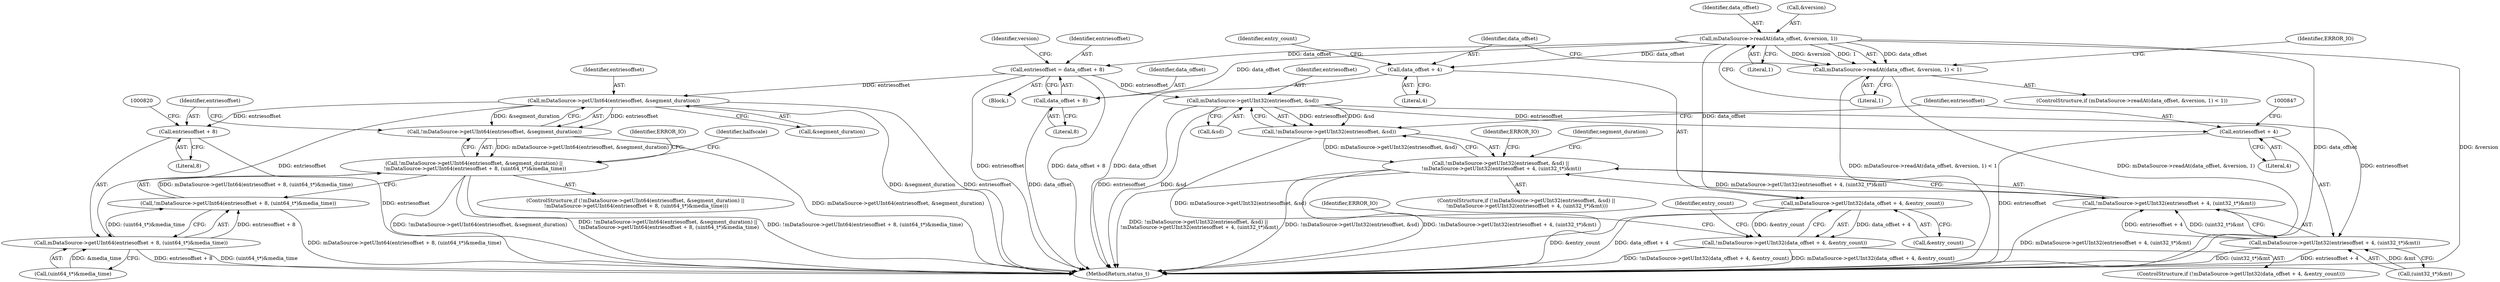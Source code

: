 digraph "0_Android_8a3a2f6ea7defe1a81bb32b3c9f3537f84749b9d@API" {
"1000755" [label="(Call,mDataSource->readAt(data_offset, &version, 1))"];
"1000754" [label="(Call,mDataSource->readAt(data_offset, &version, 1) < 1)"];
"1000767" [label="(Call,mDataSource->getUInt32(data_offset + 4, &entry_count))"];
"1000766" [label="(Call,!mDataSource->getUInt32(data_offset + 4, &entry_count))"];
"1000768" [label="(Call,data_offset + 4)"];
"1000795" [label="(Call,entriesoffset = data_offset + 8)"];
"1000810" [label="(Call,mDataSource->getUInt64(entriesoffset, &segment_duration))"];
"1000809" [label="(Call,!mDataSource->getUInt64(entriesoffset, &segment_duration))"];
"1000808" [label="(Call,!mDataSource->getUInt64(entriesoffset, &segment_duration) ||\n !mDataSource->getUInt64(entriesoffset + 8, (uint64_t*)&media_time))"];
"1000815" [label="(Call,mDataSource->getUInt64(entriesoffset + 8, (uint64_t*)&media_time))"];
"1000814" [label="(Call,!mDataSource->getUInt64(entriesoffset + 8, (uint64_t*)&media_time))"];
"1000816" [label="(Call,entriesoffset + 8)"];
"1000837" [label="(Call,mDataSource->getUInt32(entriesoffset, &sd))"];
"1000836" [label="(Call,!mDataSource->getUInt32(entriesoffset, &sd))"];
"1000835" [label="(Call,!mDataSource->getUInt32(entriesoffset, &sd) ||\n !mDataSource->getUInt32(entriesoffset + 4, (uint32_t*)&mt))"];
"1000842" [label="(Call,mDataSource->getUInt32(entriesoffset + 4, (uint32_t*)&mt))"];
"1000841" [label="(Call,!mDataSource->getUInt32(entriesoffset + 4, (uint32_t*)&mt))"];
"1000843" [label="(Call,entriesoffset + 4)"];
"1000797" [label="(Call,data_offset + 8)"];
"1000768" [label="(Call,data_offset + 4)"];
"1000837" [label="(Call,mDataSource->getUInt32(entriesoffset, &sd))"];
"1000804" [label="(Identifier,version)"];
"1000812" [label="(Call,&segment_duration)"];
"1000767" [label="(Call,mDataSource->getUInt32(data_offset + 4, &entry_count))"];
"1000842" [label="(Call,mDataSource->getUInt32(entriesoffset + 4, (uint32_t*)&mt))"];
"1000796" [label="(Identifier,entriesoffset)"];
"1000838" [label="(Identifier,entriesoffset)"];
"1000839" [label="(Call,&sd)"];
"1000763" [label="(Identifier,ERROR_IO)"];
"1000811" [label="(Identifier,entriesoffset)"];
"1000817" [label="(Identifier,entriesoffset)"];
"1000846" [label="(Call,(uint32_t*)&mt)"];
"1000771" [label="(Call,&entry_count)"];
"1000756" [label="(Identifier,data_offset)"];
"1000852" [label="(Identifier,ERROR_IO)"];
"1000841" [label="(Call,!mDataSource->getUInt32(entriesoffset + 4, (uint32_t*)&mt))"];
"1000754" [label="(Call,mDataSource->readAt(data_offset, &version, 1) < 1)"];
"1000844" [label="(Identifier,entriesoffset)"];
"1000769" [label="(Identifier,data_offset)"];
"1000775" [label="(Identifier,ERROR_IO)"];
"1000845" [label="(Literal,4)"];
"1000854" [label="(Identifier,segment_duration)"];
"1000757" [label="(Call,&version)"];
"1000814" [label="(Call,!mDataSource->getUInt64(entriesoffset + 8, (uint64_t*)&media_time))"];
"1000797" [label="(Call,data_offset + 8)"];
"1000793" [label="(Block,)"];
"1000816" [label="(Call,entriesoffset + 8)"];
"1000778" [label="(Identifier,entry_count)"];
"1000760" [label="(Literal,1)"];
"1000835" [label="(Call,!mDataSource->getUInt32(entriesoffset, &sd) ||\n !mDataSource->getUInt32(entriesoffset + 4, (uint32_t*)&mt))"];
"1000795" [label="(Call,entriesoffset = data_offset + 8)"];
"1000772" [label="(Identifier,entry_count)"];
"1000765" [label="(ControlStructure,if (!mDataSource->getUInt32(data_offset + 4, &entry_count)))"];
"1000825" [label="(Identifier,ERROR_IO)"];
"1000818" [label="(Literal,8)"];
"1000843" [label="(Call,entriesoffset + 4)"];
"1000770" [label="(Literal,4)"];
"1000815" [label="(Call,mDataSource->getUInt64(entriesoffset + 8, (uint64_t*)&media_time))"];
"1000836" [label="(Call,!mDataSource->getUInt32(entriesoffset, &sd))"];
"1000798" [label="(Identifier,data_offset)"];
"1000865" [label="(Identifier,halfscale)"];
"1000809" [label="(Call,!mDataSource->getUInt64(entriesoffset, &segment_duration))"];
"1000753" [label="(ControlStructure,if (mDataSource->readAt(data_offset, &version, 1) < 1))"];
"1000834" [label="(ControlStructure,if (!mDataSource->getUInt32(entriesoffset, &sd) ||\n !mDataSource->getUInt32(entriesoffset + 4, (uint32_t*)&mt)))"];
"1000799" [label="(Literal,8)"];
"1000807" [label="(ControlStructure,if (!mDataSource->getUInt64(entriesoffset, &segment_duration) ||\n !mDataSource->getUInt64(entriesoffset + 8, (uint64_t*)&media_time)))"];
"1000766" [label="(Call,!mDataSource->getUInt32(data_offset + 4, &entry_count))"];
"1000819" [label="(Call,(uint64_t*)&media_time)"];
"1000755" [label="(Call,mDataSource->readAt(data_offset, &version, 1))"];
"1000810" [label="(Call,mDataSource->getUInt64(entriesoffset, &segment_duration))"];
"1000759" [label="(Literal,1)"];
"1000808" [label="(Call,!mDataSource->getUInt64(entriesoffset, &segment_duration) ||\n !mDataSource->getUInt64(entriesoffset + 8, (uint64_t*)&media_time))"];
"1003903" [label="(MethodReturn,status_t)"];
"1000755" -> "1000754"  [label="AST: "];
"1000755" -> "1000759"  [label="CFG: "];
"1000756" -> "1000755"  [label="AST: "];
"1000757" -> "1000755"  [label="AST: "];
"1000759" -> "1000755"  [label="AST: "];
"1000760" -> "1000755"  [label="CFG: "];
"1000755" -> "1003903"  [label="DDG: &version"];
"1000755" -> "1003903"  [label="DDG: data_offset"];
"1000755" -> "1000754"  [label="DDG: data_offset"];
"1000755" -> "1000754"  [label="DDG: &version"];
"1000755" -> "1000754"  [label="DDG: 1"];
"1000755" -> "1000767"  [label="DDG: data_offset"];
"1000755" -> "1000768"  [label="DDG: data_offset"];
"1000755" -> "1000795"  [label="DDG: data_offset"];
"1000755" -> "1000797"  [label="DDG: data_offset"];
"1000754" -> "1000753"  [label="AST: "];
"1000754" -> "1000760"  [label="CFG: "];
"1000760" -> "1000754"  [label="AST: "];
"1000763" -> "1000754"  [label="CFG: "];
"1000769" -> "1000754"  [label="CFG: "];
"1000754" -> "1003903"  [label="DDG: mDataSource->readAt(data_offset, &version, 1) < 1"];
"1000754" -> "1003903"  [label="DDG: mDataSource->readAt(data_offset, &version, 1)"];
"1000767" -> "1000766"  [label="AST: "];
"1000767" -> "1000771"  [label="CFG: "];
"1000768" -> "1000767"  [label="AST: "];
"1000771" -> "1000767"  [label="AST: "];
"1000766" -> "1000767"  [label="CFG: "];
"1000767" -> "1003903"  [label="DDG: data_offset + 4"];
"1000767" -> "1003903"  [label="DDG: &entry_count"];
"1000767" -> "1000766"  [label="DDG: data_offset + 4"];
"1000767" -> "1000766"  [label="DDG: &entry_count"];
"1000766" -> "1000765"  [label="AST: "];
"1000775" -> "1000766"  [label="CFG: "];
"1000778" -> "1000766"  [label="CFG: "];
"1000766" -> "1003903"  [label="DDG: mDataSource->getUInt32(data_offset + 4, &entry_count)"];
"1000766" -> "1003903"  [label="DDG: !mDataSource->getUInt32(data_offset + 4, &entry_count)"];
"1000768" -> "1000770"  [label="CFG: "];
"1000769" -> "1000768"  [label="AST: "];
"1000770" -> "1000768"  [label="AST: "];
"1000772" -> "1000768"  [label="CFG: "];
"1000768" -> "1003903"  [label="DDG: data_offset"];
"1000795" -> "1000793"  [label="AST: "];
"1000795" -> "1000797"  [label="CFG: "];
"1000796" -> "1000795"  [label="AST: "];
"1000797" -> "1000795"  [label="AST: "];
"1000804" -> "1000795"  [label="CFG: "];
"1000795" -> "1003903"  [label="DDG: entriesoffset"];
"1000795" -> "1003903"  [label="DDG: data_offset + 8"];
"1000795" -> "1000810"  [label="DDG: entriesoffset"];
"1000795" -> "1000837"  [label="DDG: entriesoffset"];
"1000810" -> "1000809"  [label="AST: "];
"1000810" -> "1000812"  [label="CFG: "];
"1000811" -> "1000810"  [label="AST: "];
"1000812" -> "1000810"  [label="AST: "];
"1000809" -> "1000810"  [label="CFG: "];
"1000810" -> "1003903"  [label="DDG: entriesoffset"];
"1000810" -> "1003903"  [label="DDG: &segment_duration"];
"1000810" -> "1000809"  [label="DDG: entriesoffset"];
"1000810" -> "1000809"  [label="DDG: &segment_duration"];
"1000810" -> "1000815"  [label="DDG: entriesoffset"];
"1000810" -> "1000816"  [label="DDG: entriesoffset"];
"1000809" -> "1000808"  [label="AST: "];
"1000817" -> "1000809"  [label="CFG: "];
"1000808" -> "1000809"  [label="CFG: "];
"1000809" -> "1003903"  [label="DDG: mDataSource->getUInt64(entriesoffset, &segment_duration)"];
"1000809" -> "1000808"  [label="DDG: mDataSource->getUInt64(entriesoffset, &segment_duration)"];
"1000808" -> "1000807"  [label="AST: "];
"1000808" -> "1000814"  [label="CFG: "];
"1000814" -> "1000808"  [label="AST: "];
"1000825" -> "1000808"  [label="CFG: "];
"1000865" -> "1000808"  [label="CFG: "];
"1000808" -> "1003903"  [label="DDG: !mDataSource->getUInt64(entriesoffset, &segment_duration) ||\n !mDataSource->getUInt64(entriesoffset + 8, (uint64_t*)&media_time)"];
"1000808" -> "1003903"  [label="DDG: !mDataSource->getUInt64(entriesoffset + 8, (uint64_t*)&media_time)"];
"1000808" -> "1003903"  [label="DDG: !mDataSource->getUInt64(entriesoffset, &segment_duration)"];
"1000814" -> "1000808"  [label="DDG: mDataSource->getUInt64(entriesoffset + 8, (uint64_t*)&media_time)"];
"1000815" -> "1000814"  [label="AST: "];
"1000815" -> "1000819"  [label="CFG: "];
"1000816" -> "1000815"  [label="AST: "];
"1000819" -> "1000815"  [label="AST: "];
"1000814" -> "1000815"  [label="CFG: "];
"1000815" -> "1003903"  [label="DDG: entriesoffset + 8"];
"1000815" -> "1003903"  [label="DDG: (uint64_t*)&media_time"];
"1000815" -> "1000814"  [label="DDG: entriesoffset + 8"];
"1000815" -> "1000814"  [label="DDG: (uint64_t*)&media_time"];
"1000819" -> "1000815"  [label="DDG: &media_time"];
"1000814" -> "1003903"  [label="DDG: mDataSource->getUInt64(entriesoffset + 8, (uint64_t*)&media_time)"];
"1000816" -> "1000818"  [label="CFG: "];
"1000817" -> "1000816"  [label="AST: "];
"1000818" -> "1000816"  [label="AST: "];
"1000820" -> "1000816"  [label="CFG: "];
"1000816" -> "1003903"  [label="DDG: entriesoffset"];
"1000837" -> "1000836"  [label="AST: "];
"1000837" -> "1000839"  [label="CFG: "];
"1000838" -> "1000837"  [label="AST: "];
"1000839" -> "1000837"  [label="AST: "];
"1000836" -> "1000837"  [label="CFG: "];
"1000837" -> "1003903"  [label="DDG: entriesoffset"];
"1000837" -> "1003903"  [label="DDG: &sd"];
"1000837" -> "1000836"  [label="DDG: entriesoffset"];
"1000837" -> "1000836"  [label="DDG: &sd"];
"1000837" -> "1000842"  [label="DDG: entriesoffset"];
"1000837" -> "1000843"  [label="DDG: entriesoffset"];
"1000836" -> "1000835"  [label="AST: "];
"1000844" -> "1000836"  [label="CFG: "];
"1000835" -> "1000836"  [label="CFG: "];
"1000836" -> "1003903"  [label="DDG: mDataSource->getUInt32(entriesoffset, &sd)"];
"1000836" -> "1000835"  [label="DDG: mDataSource->getUInt32(entriesoffset, &sd)"];
"1000835" -> "1000834"  [label="AST: "];
"1000835" -> "1000841"  [label="CFG: "];
"1000841" -> "1000835"  [label="AST: "];
"1000852" -> "1000835"  [label="CFG: "];
"1000854" -> "1000835"  [label="CFG: "];
"1000835" -> "1003903"  [label="DDG: !mDataSource->getUInt32(entriesoffset, &sd) ||\n !mDataSource->getUInt32(entriesoffset + 4, (uint32_t*)&mt)"];
"1000835" -> "1003903"  [label="DDG: !mDataSource->getUInt32(entriesoffset, &sd)"];
"1000835" -> "1003903"  [label="DDG: !mDataSource->getUInt32(entriesoffset + 4, (uint32_t*)&mt)"];
"1000841" -> "1000835"  [label="DDG: mDataSource->getUInt32(entriesoffset + 4, (uint32_t*)&mt)"];
"1000842" -> "1000841"  [label="AST: "];
"1000842" -> "1000846"  [label="CFG: "];
"1000843" -> "1000842"  [label="AST: "];
"1000846" -> "1000842"  [label="AST: "];
"1000841" -> "1000842"  [label="CFG: "];
"1000842" -> "1003903"  [label="DDG: entriesoffset + 4"];
"1000842" -> "1003903"  [label="DDG: (uint32_t*)&mt"];
"1000842" -> "1000841"  [label="DDG: entriesoffset + 4"];
"1000842" -> "1000841"  [label="DDG: (uint32_t*)&mt"];
"1000846" -> "1000842"  [label="DDG: &mt"];
"1000841" -> "1003903"  [label="DDG: mDataSource->getUInt32(entriesoffset + 4, (uint32_t*)&mt)"];
"1000843" -> "1000845"  [label="CFG: "];
"1000844" -> "1000843"  [label="AST: "];
"1000845" -> "1000843"  [label="AST: "];
"1000847" -> "1000843"  [label="CFG: "];
"1000843" -> "1003903"  [label="DDG: entriesoffset"];
"1000797" -> "1000799"  [label="CFG: "];
"1000798" -> "1000797"  [label="AST: "];
"1000799" -> "1000797"  [label="AST: "];
"1000797" -> "1003903"  [label="DDG: data_offset"];
}
